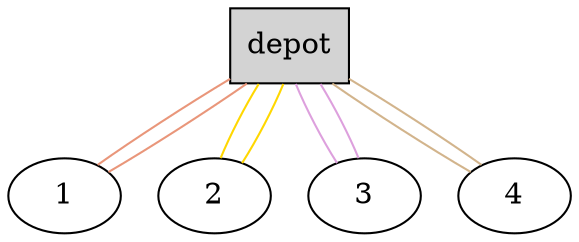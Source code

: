 graph G {
  0[shape = box, label = "depot", style = filled ];
  1[shape = ellipse];
  "0"--"1"[color = darksalmon];
  "1"--"0"[color = darksalmon];
  2[shape = ellipse];
  "0"--"2"[color = gold];
  "2"--"0"[color = gold];
  3[shape = ellipse];
  "0"--"3"[color = plum];
  "3"--"0"[color = plum];
  4[shape = ellipse];
  "0"--"4"[color = tan];
  "4"--"0"[color = tan];
}
